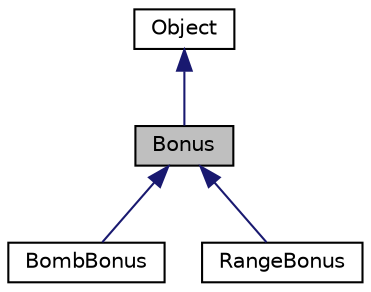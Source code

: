 digraph "Bonus"
{
 // LATEX_PDF_SIZE
  edge [fontname="Helvetica",fontsize="10",labelfontname="Helvetica",labelfontsize="10"];
  node [fontname="Helvetica",fontsize="10",shape=record];
  Node0 [label="Bonus",height=0.2,width=0.4,color="black", fillcolor="grey75", style="filled", fontcolor="black",tooltip=" "];
  Node1 -> Node0 [dir="back",color="midnightblue",fontsize="10",style="solid"];
  Node1 [label="Object",height=0.2,width=0.4,color="black", fillcolor="white", style="filled",URL="$class_object.html",tooltip=" "];
  Node0 -> Node2 [dir="back",color="midnightblue",fontsize="10",style="solid"];
  Node2 [label="BombBonus",height=0.2,width=0.4,color="black", fillcolor="white", style="filled",URL="$class_bomb_bonus.html",tooltip=" "];
  Node0 -> Node3 [dir="back",color="midnightblue",fontsize="10",style="solid"];
  Node3 [label="RangeBonus",height=0.2,width=0.4,color="black", fillcolor="white", style="filled",URL="$class_range_bonus.html",tooltip=" "];
}
